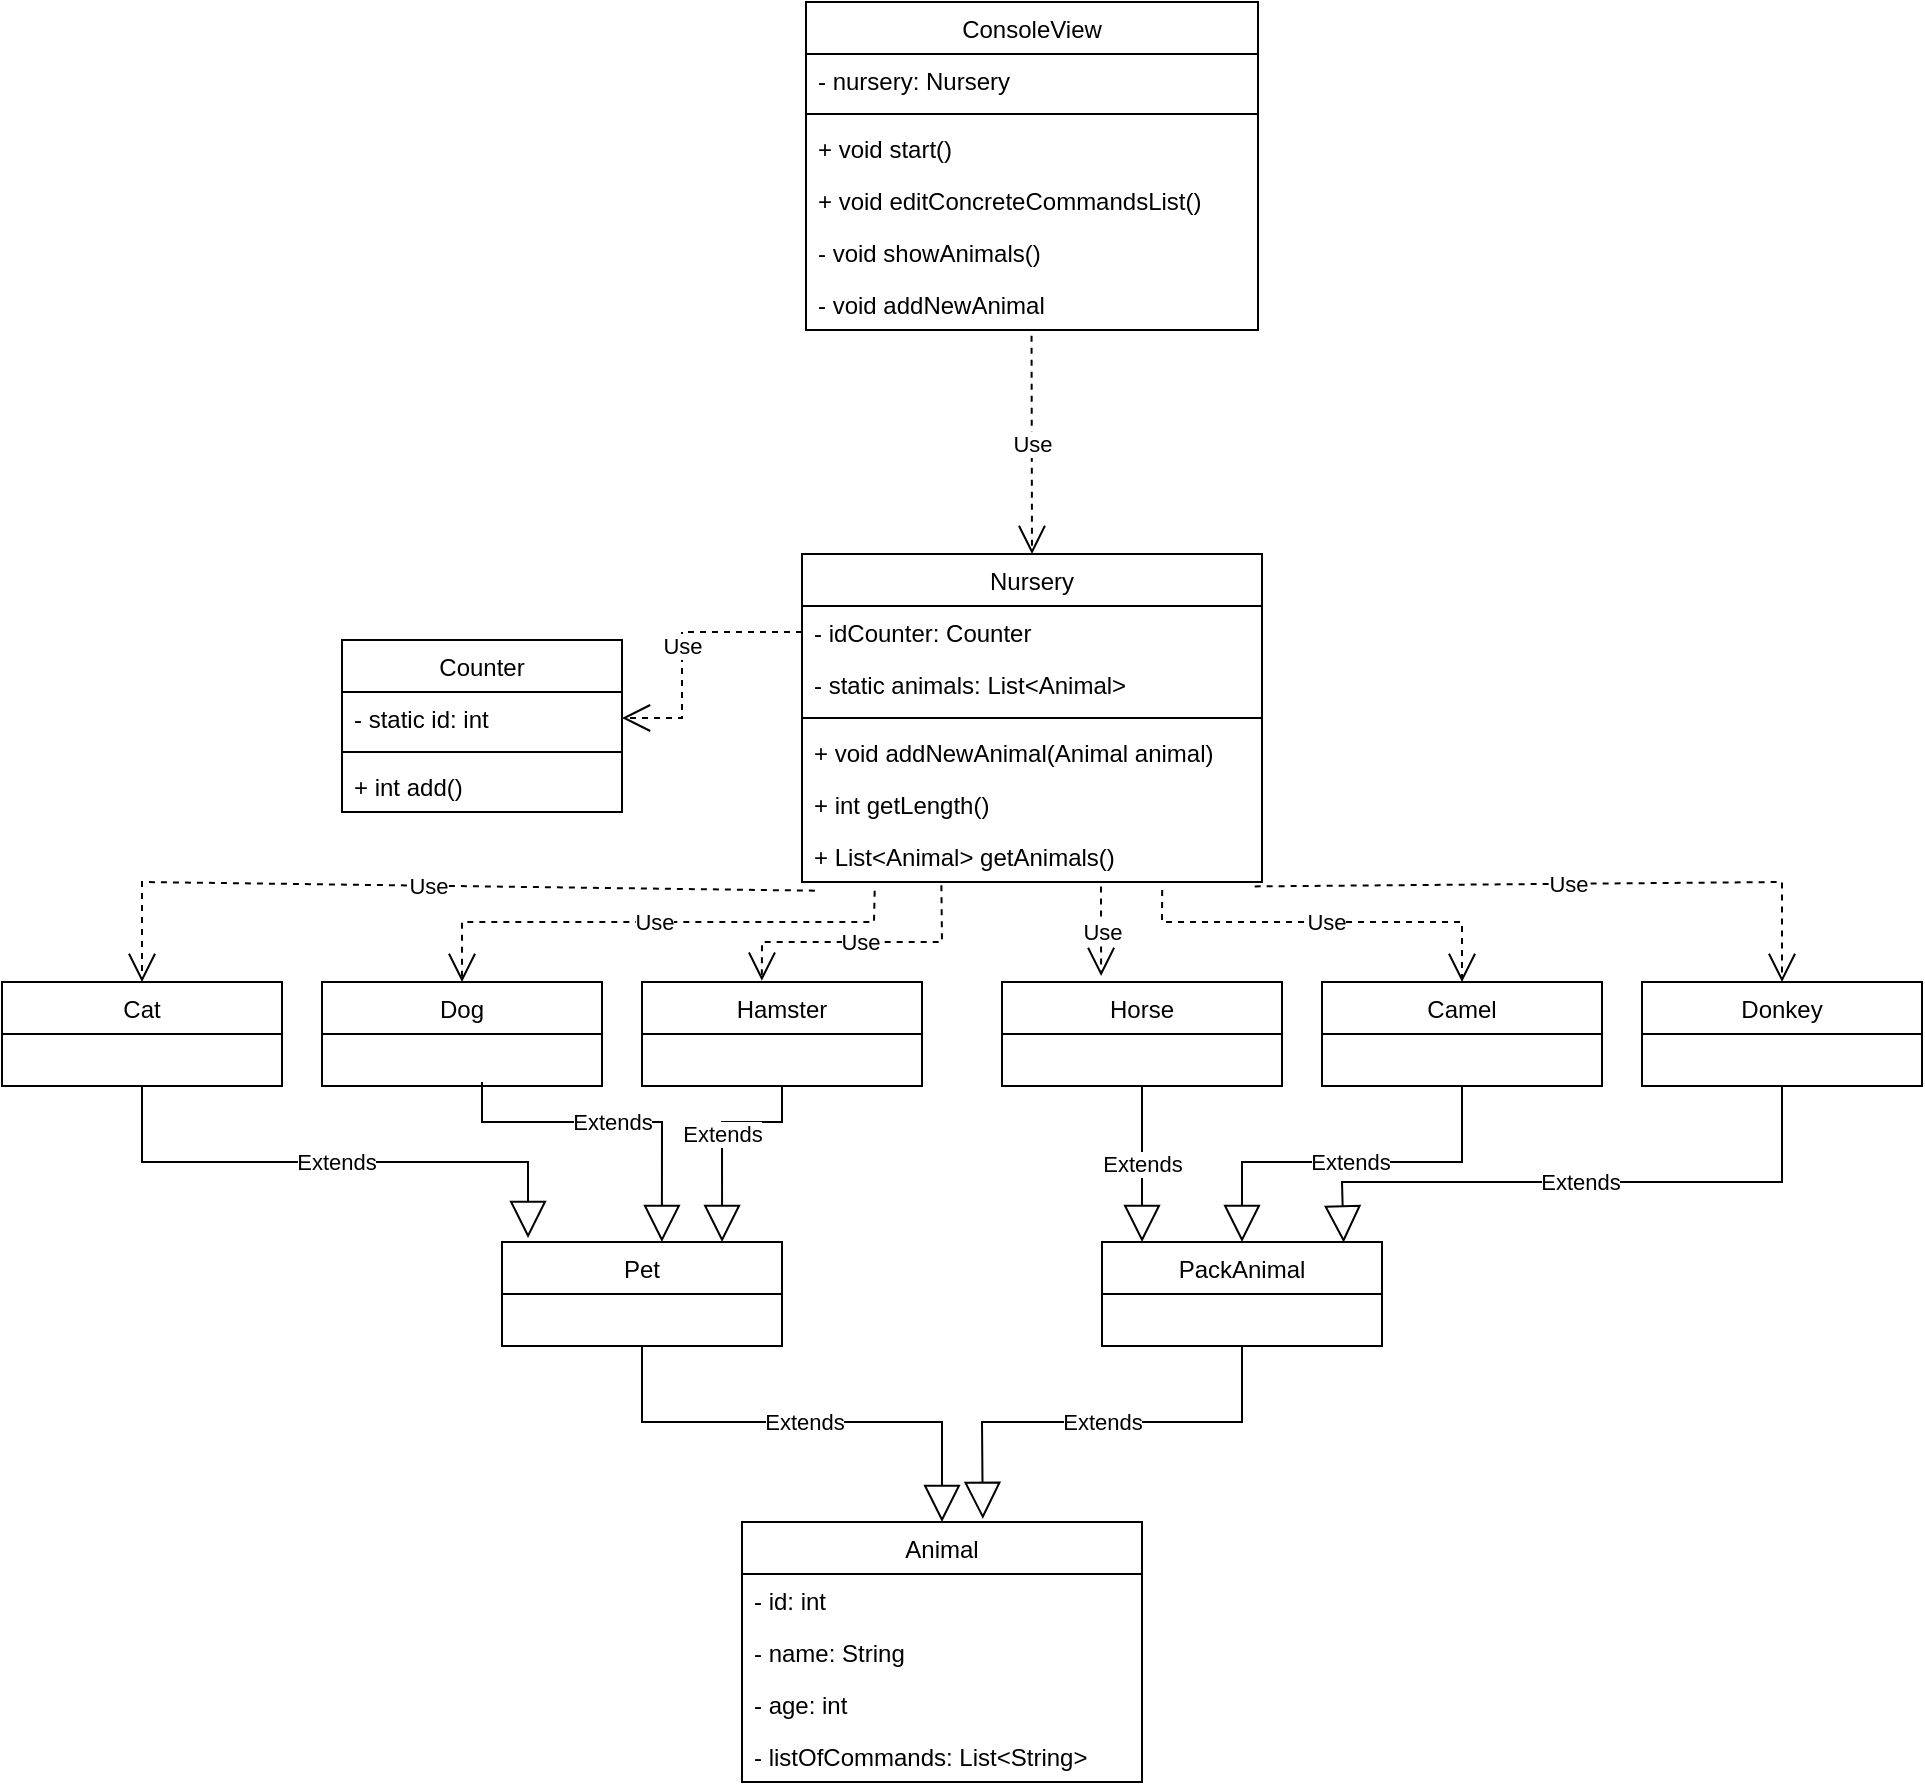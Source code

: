 <mxfile version="20.8.20" type="device"><diagram name="Страница 1" id="cHB1uZ_REsMs8Xwj32aD"><mxGraphModel dx="2560" dy="2158" grid="1" gridSize="10" guides="1" tooltips="1" connect="1" arrows="1" fold="1" page="1" pageScale="1" pageWidth="827" pageHeight="1169" math="0" shadow="0"><root><mxCell id="0"/><mxCell id="1" parent="0"/><mxCell id="97gvebQ6V_k6SNEaXFLj-2" value="Animal" style="swimlane;fontStyle=0;childLayout=stackLayout;horizontal=1;startSize=26;fillColor=none;horizontalStack=0;resizeParent=1;resizeParentMax=0;resizeLast=0;collapsible=1;marginBottom=0;" vertex="1" parent="1"><mxGeometry x="330" y="520" width="200" height="130" as="geometry"/></mxCell><mxCell id="97gvebQ6V_k6SNEaXFLj-3" value="- id: int  " style="text;strokeColor=none;fillColor=none;align=left;verticalAlign=top;spacingLeft=4;spacingRight=4;overflow=hidden;rotatable=0;points=[[0,0.5],[1,0.5]];portConstraint=eastwest;" vertex="1" parent="97gvebQ6V_k6SNEaXFLj-2"><mxGeometry y="26" width="200" height="26" as="geometry"/></mxCell><mxCell id="97gvebQ6V_k6SNEaXFLj-4" value="- name: String" style="text;strokeColor=none;fillColor=none;align=left;verticalAlign=top;spacingLeft=4;spacingRight=4;overflow=hidden;rotatable=0;points=[[0,0.5],[1,0.5]];portConstraint=eastwest;" vertex="1" parent="97gvebQ6V_k6SNEaXFLj-2"><mxGeometry y="52" width="200" height="26" as="geometry"/></mxCell><mxCell id="97gvebQ6V_k6SNEaXFLj-5" value="- age: int" style="text;strokeColor=none;fillColor=none;align=left;verticalAlign=top;spacingLeft=4;spacingRight=4;overflow=hidden;rotatable=0;points=[[0,0.5],[1,0.5]];portConstraint=eastwest;" vertex="1" parent="97gvebQ6V_k6SNEaXFLj-2"><mxGeometry y="78" width="200" height="26" as="geometry"/></mxCell><mxCell id="97gvebQ6V_k6SNEaXFLj-10" value="- listOfCommands: List&lt;String&gt;" style="text;strokeColor=none;fillColor=none;align=left;verticalAlign=top;spacingLeft=4;spacingRight=4;overflow=hidden;rotatable=0;points=[[0,0.5],[1,0.5]];portConstraint=eastwest;" vertex="1" parent="97gvebQ6V_k6SNEaXFLj-2"><mxGeometry y="104" width="200" height="26" as="geometry"/></mxCell><mxCell id="97gvebQ6V_k6SNEaXFLj-19" value="Pet" style="swimlane;fontStyle=0;childLayout=stackLayout;horizontal=1;startSize=26;fillColor=none;horizontalStack=0;resizeParent=1;resizeParentMax=0;resizeLast=0;collapsible=1;marginBottom=0;" vertex="1" parent="1"><mxGeometry x="210" y="380" width="140" height="52" as="geometry"/></mxCell><mxCell id="97gvebQ6V_k6SNEaXFLj-24" value="PackAnimal" style="swimlane;fontStyle=0;childLayout=stackLayout;horizontal=1;startSize=26;fillColor=none;horizontalStack=0;resizeParent=1;resizeParentMax=0;resizeLast=0;collapsible=1;marginBottom=0;" vertex="1" parent="1"><mxGeometry x="510" y="380" width="140" height="52" as="geometry"/></mxCell><mxCell id="97gvebQ6V_k6SNEaXFLj-28" value="Extends" style="endArrow=block;endSize=16;endFill=0;html=1;rounded=0;exitX=0.5;exitY=1;exitDx=0;exitDy=0;entryX=0.602;entryY=-0.012;entryDx=0;entryDy=0;entryPerimeter=0;" edge="1" parent="1" source="97gvebQ6V_k6SNEaXFLj-24" target="97gvebQ6V_k6SNEaXFLj-2"><mxGeometry width="160" relative="1" as="geometry"><mxPoint x="340" y="530" as="sourcePoint"/><mxPoint x="500" y="530" as="targetPoint"/><Array as="points"><mxPoint x="580" y="470"/><mxPoint x="450" y="470"/></Array></mxGeometry></mxCell><mxCell id="97gvebQ6V_k6SNEaXFLj-29" value="Extends" style="endArrow=block;endSize=16;endFill=0;html=1;rounded=0;exitX=0.5;exitY=1;exitDx=0;exitDy=0;entryX=0.5;entryY=0;entryDx=0;entryDy=0;" edge="1" parent="1" source="97gvebQ6V_k6SNEaXFLj-19" target="97gvebQ6V_k6SNEaXFLj-2"><mxGeometry width="160" relative="1" as="geometry"><mxPoint x="340" y="530" as="sourcePoint"/><mxPoint x="500" y="530" as="targetPoint"/><Array as="points"><mxPoint x="280" y="470"/><mxPoint x="430" y="470"/></Array></mxGeometry></mxCell><mxCell id="97gvebQ6V_k6SNEaXFLj-30" value="Cat" style="swimlane;fontStyle=0;childLayout=stackLayout;horizontal=1;startSize=26;fillColor=none;horizontalStack=0;resizeParent=1;resizeParentMax=0;resizeLast=0;collapsible=1;marginBottom=0;" vertex="1" parent="1"><mxGeometry x="-40" y="250" width="140" height="52" as="geometry"/></mxCell><mxCell id="97gvebQ6V_k6SNEaXFLj-34" value="Dog" style="swimlane;fontStyle=0;childLayout=stackLayout;horizontal=1;startSize=26;fillColor=none;horizontalStack=0;resizeParent=1;resizeParentMax=0;resizeLast=0;collapsible=1;marginBottom=0;" vertex="1" parent="1"><mxGeometry x="120" y="250" width="140" height="52" as="geometry"/></mxCell><mxCell id="97gvebQ6V_k6SNEaXFLj-38" value="Hamster" style="swimlane;fontStyle=0;childLayout=stackLayout;horizontal=1;startSize=26;fillColor=none;horizontalStack=0;resizeParent=1;resizeParentMax=0;resizeLast=0;collapsible=1;marginBottom=0;" vertex="1" parent="1"><mxGeometry x="280" y="250" width="140" height="52" as="geometry"/></mxCell><mxCell id="97gvebQ6V_k6SNEaXFLj-42" value="Horse" style="swimlane;fontStyle=0;childLayout=stackLayout;horizontal=1;startSize=26;fillColor=none;horizontalStack=0;resizeParent=1;resizeParentMax=0;resizeLast=0;collapsible=1;marginBottom=0;" vertex="1" parent="1"><mxGeometry x="460" y="250" width="140" height="52" as="geometry"/></mxCell><mxCell id="97gvebQ6V_k6SNEaXFLj-46" value="Camel" style="swimlane;fontStyle=0;childLayout=stackLayout;horizontal=1;startSize=26;fillColor=none;horizontalStack=0;resizeParent=1;resizeParentMax=0;resizeLast=0;collapsible=1;marginBottom=0;" vertex="1" parent="1"><mxGeometry x="620" y="250" width="140" height="52" as="geometry"/></mxCell><mxCell id="97gvebQ6V_k6SNEaXFLj-50" value="Donkey" style="swimlane;fontStyle=0;childLayout=stackLayout;horizontal=1;startSize=26;fillColor=none;horizontalStack=0;resizeParent=1;resizeParentMax=0;resizeLast=0;collapsible=1;marginBottom=0;" vertex="1" parent="1"><mxGeometry x="780" y="250" width="140" height="52" as="geometry"/></mxCell><mxCell id="97gvebQ6V_k6SNEaXFLj-54" value="Extends" style="endArrow=block;endSize=16;endFill=0;html=1;rounded=0;exitX=0.5;exitY=1;exitDx=0;exitDy=0;entryX=0.093;entryY=-0.038;entryDx=0;entryDy=0;entryPerimeter=0;" edge="1" parent="1" source="97gvebQ6V_k6SNEaXFLj-30" target="97gvebQ6V_k6SNEaXFLj-19"><mxGeometry width="160" relative="1" as="geometry"><mxPoint x="290" y="390" as="sourcePoint"/><mxPoint x="450" y="390" as="targetPoint"/><Array as="points"><mxPoint x="30" y="340"/><mxPoint x="223" y="340"/></Array></mxGeometry></mxCell><mxCell id="97gvebQ6V_k6SNEaXFLj-55" value="Extends" style="endArrow=block;endSize=16;endFill=0;html=1;rounded=0;entryX=0.571;entryY=0;entryDx=0;entryDy=0;entryPerimeter=0;" edge="1" parent="1" target="97gvebQ6V_k6SNEaXFLj-19"><mxGeometry width="160" relative="1" as="geometry"><mxPoint x="200" y="300" as="sourcePoint"/><mxPoint x="160" y="390" as="targetPoint"/><Array as="points"><mxPoint x="200" y="320"/><mxPoint x="290" y="320"/></Array></mxGeometry></mxCell><mxCell id="97gvebQ6V_k6SNEaXFLj-56" value="Extends" style="endArrow=block;endSize=16;endFill=0;html=1;rounded=0;exitX=0.5;exitY=1;exitDx=0;exitDy=0;entryX=0.786;entryY=0;entryDx=0;entryDy=0;entryPerimeter=0;" edge="1" parent="1" source="97gvebQ6V_k6SNEaXFLj-38" target="97gvebQ6V_k6SNEaXFLj-19"><mxGeometry width="160" relative="1" as="geometry"><mxPoint x="360" y="300" as="sourcePoint"/><mxPoint x="500" y="340" as="targetPoint"/><Array as="points"><mxPoint x="350" y="320"/><mxPoint x="320" y="320"/></Array></mxGeometry></mxCell><mxCell id="97gvebQ6V_k6SNEaXFLj-57" value="Extends" style="endArrow=block;endSize=16;endFill=0;html=1;rounded=0;exitX=0.5;exitY=1;exitDx=0;exitDy=0;entryX=0.863;entryY=0.004;entryDx=0;entryDy=0;entryPerimeter=0;" edge="1" parent="1" source="97gvebQ6V_k6SNEaXFLj-50" target="97gvebQ6V_k6SNEaXFLj-24"><mxGeometry width="160" relative="1" as="geometry"><mxPoint x="710" y="420" as="sourcePoint"/><mxPoint x="870" y="420" as="targetPoint"/><Array as="points"><mxPoint x="850" y="350"/><mxPoint x="630" y="350"/></Array></mxGeometry></mxCell><mxCell id="97gvebQ6V_k6SNEaXFLj-59" value="Extends" style="endArrow=block;endSize=16;endFill=0;html=1;rounded=0;exitX=0.5;exitY=1;exitDx=0;exitDy=0;entryX=0.5;entryY=0;entryDx=0;entryDy=0;" edge="1" parent="1" source="97gvebQ6V_k6SNEaXFLj-46" target="97gvebQ6V_k6SNEaXFLj-24"><mxGeometry width="160" relative="1" as="geometry"><mxPoint x="710" y="530" as="sourcePoint"/><mxPoint x="870" y="530" as="targetPoint"/><Array as="points"><mxPoint x="690" y="340"/><mxPoint x="580" y="340"/></Array></mxGeometry></mxCell><mxCell id="97gvebQ6V_k6SNEaXFLj-60" value="Extends" style="endArrow=block;endSize=16;endFill=0;html=1;rounded=0;exitX=0.5;exitY=1;exitDx=0;exitDy=0;entryX=0.143;entryY=0;entryDx=0;entryDy=0;entryPerimeter=0;" edge="1" parent="1" source="97gvebQ6V_k6SNEaXFLj-42" target="97gvebQ6V_k6SNEaXFLj-24"><mxGeometry width="160" relative="1" as="geometry"><mxPoint x="530" y="340" as="sourcePoint"/><mxPoint x="840" y="440" as="targetPoint"/></mxGeometry></mxCell><mxCell id="97gvebQ6V_k6SNEaXFLj-61" value="Nursery" style="swimlane;fontStyle=0;childLayout=stackLayout;horizontal=1;startSize=26;fillColor=none;horizontalStack=0;resizeParent=1;resizeParentMax=0;resizeLast=0;collapsible=1;marginBottom=0;" vertex="1" parent="1"><mxGeometry x="360" y="36" width="230" height="164" as="geometry"/></mxCell><mxCell id="97gvebQ6V_k6SNEaXFLj-62" value="- idCounter: Counter" style="text;strokeColor=none;fillColor=none;align=left;verticalAlign=top;spacingLeft=4;spacingRight=4;overflow=hidden;rotatable=0;points=[[0,0.5],[1,0.5]];portConstraint=eastwest;" vertex="1" parent="97gvebQ6V_k6SNEaXFLj-61"><mxGeometry y="26" width="230" height="26" as="geometry"/></mxCell><mxCell id="97gvebQ6V_k6SNEaXFLj-63" value="- static animals: List&lt;Animal&gt;" style="text;strokeColor=none;fillColor=none;align=left;verticalAlign=top;spacingLeft=4;spacingRight=4;overflow=hidden;rotatable=0;points=[[0,0.5],[1,0.5]];portConstraint=eastwest;" vertex="1" parent="97gvebQ6V_k6SNEaXFLj-61"><mxGeometry y="52" width="230" height="26" as="geometry"/></mxCell><mxCell id="97gvebQ6V_k6SNEaXFLj-84" value="" style="line;strokeWidth=1;fillColor=none;align=left;verticalAlign=middle;spacingTop=-1;spacingLeft=3;spacingRight=3;rotatable=0;labelPosition=right;points=[];portConstraint=eastwest;strokeColor=inherit;" vertex="1" parent="97gvebQ6V_k6SNEaXFLj-61"><mxGeometry y="78" width="230" height="8" as="geometry"/></mxCell><mxCell id="97gvebQ6V_k6SNEaXFLj-64" value="+ void addNewAnimal(Animal animal)" style="text;strokeColor=none;fillColor=none;align=left;verticalAlign=top;spacingLeft=4;spacingRight=4;overflow=hidden;rotatable=0;points=[[0,0.5],[1,0.5]];portConstraint=eastwest;" vertex="1" parent="97gvebQ6V_k6SNEaXFLj-61"><mxGeometry y="86" width="230" height="26" as="geometry"/></mxCell><mxCell id="97gvebQ6V_k6SNEaXFLj-70" value="+ int getLength()" style="text;strokeColor=none;fillColor=none;align=left;verticalAlign=top;spacingLeft=4;spacingRight=4;overflow=hidden;rotatable=0;points=[[0,0.5],[1,0.5]];portConstraint=eastwest;" vertex="1" parent="97gvebQ6V_k6SNEaXFLj-61"><mxGeometry y="112" width="230" height="26" as="geometry"/></mxCell><mxCell id="97gvebQ6V_k6SNEaXFLj-71" value="+ List&lt;Animal&gt; getAnimals()" style="text;strokeColor=none;fillColor=none;align=left;verticalAlign=top;spacingLeft=4;spacingRight=4;overflow=hidden;rotatable=0;points=[[0,0.5],[1,0.5]];portConstraint=eastwest;" vertex="1" parent="97gvebQ6V_k6SNEaXFLj-61"><mxGeometry y="138" width="230" height="26" as="geometry"/></mxCell><mxCell id="97gvebQ6V_k6SNEaXFLj-72" value="Counter" style="swimlane;fontStyle=0;childLayout=stackLayout;horizontal=1;startSize=26;fillColor=none;horizontalStack=0;resizeParent=1;resizeParentMax=0;resizeLast=0;collapsible=1;marginBottom=0;" vertex="1" parent="1"><mxGeometry x="130" y="79" width="140" height="86" as="geometry"/></mxCell><mxCell id="97gvebQ6V_k6SNEaXFLj-73" value="- static id: int" style="text;strokeColor=none;fillColor=none;align=left;verticalAlign=top;spacingLeft=4;spacingRight=4;overflow=hidden;rotatable=0;points=[[0,0.5],[1,0.5]];portConstraint=eastwest;" vertex="1" parent="97gvebQ6V_k6SNEaXFLj-72"><mxGeometry y="26" width="140" height="26" as="geometry"/></mxCell><mxCell id="97gvebQ6V_k6SNEaXFLj-85" value="" style="line;strokeWidth=1;fillColor=none;align=left;verticalAlign=middle;spacingTop=-1;spacingLeft=3;spacingRight=3;rotatable=0;labelPosition=right;points=[];portConstraint=eastwest;strokeColor=inherit;" vertex="1" parent="97gvebQ6V_k6SNEaXFLj-72"><mxGeometry y="52" width="140" height="8" as="geometry"/></mxCell><mxCell id="97gvebQ6V_k6SNEaXFLj-74" value="+ int add()" style="text;strokeColor=none;fillColor=none;align=left;verticalAlign=top;spacingLeft=4;spacingRight=4;overflow=hidden;rotatable=0;points=[[0,0.5],[1,0.5]];portConstraint=eastwest;" vertex="1" parent="97gvebQ6V_k6SNEaXFLj-72"><mxGeometry y="60" width="140" height="26" as="geometry"/></mxCell><mxCell id="97gvebQ6V_k6SNEaXFLj-77" value="Use" style="endArrow=open;endSize=12;dashed=1;html=1;rounded=0;exitX=0;exitY=0.5;exitDx=0;exitDy=0;entryX=1;entryY=0.5;entryDx=0;entryDy=0;" edge="1" parent="1" source="97gvebQ6V_k6SNEaXFLj-62" target="97gvebQ6V_k6SNEaXFLj-73"><mxGeometry width="160" relative="1" as="geometry"><mxPoint x="-100" y="160" as="sourcePoint"/><mxPoint x="60" y="160" as="targetPoint"/><Array as="points"><mxPoint x="300" y="75"/><mxPoint x="300" y="118"/></Array></mxGeometry></mxCell><mxCell id="97gvebQ6V_k6SNEaXFLj-78" value="Use" style="endArrow=open;endSize=12;dashed=1;html=1;rounded=0;exitX=0.303;exitY=1.064;exitDx=0;exitDy=0;exitPerimeter=0;entryX=0.428;entryY=-0.012;entryDx=0;entryDy=0;entryPerimeter=0;" edge="1" parent="1" source="97gvebQ6V_k6SNEaXFLj-71" target="97gvebQ6V_k6SNEaXFLj-38"><mxGeometry width="160" relative="1" as="geometry"><mxPoint x="-110" y="150" as="sourcePoint"/><mxPoint x="50" y="150" as="targetPoint"/><Array as="points"><mxPoint x="430" y="230"/><mxPoint x="340" y="230"/></Array></mxGeometry></mxCell><mxCell id="97gvebQ6V_k6SNEaXFLj-79" value="Use" style="endArrow=open;endSize=12;dashed=1;html=1;rounded=0;exitX=0.65;exitY=1.085;exitDx=0;exitDy=0;exitPerimeter=0;entryX=0.354;entryY=-0.058;entryDx=0;entryDy=0;entryPerimeter=0;" edge="1" parent="1" source="97gvebQ6V_k6SNEaXFLj-71" target="97gvebQ6V_k6SNEaXFLj-42"><mxGeometry width="160" relative="1" as="geometry"><mxPoint x="-110" y="110" as="sourcePoint"/><mxPoint x="50" y="110" as="targetPoint"/></mxGeometry></mxCell><mxCell id="97gvebQ6V_k6SNEaXFLj-80" value="Use" style="endArrow=open;endSize=12;dashed=1;html=1;rounded=0;exitX=0.783;exitY=1.154;exitDx=0;exitDy=0;exitPerimeter=0;entryX=0.5;entryY=0;entryDx=0;entryDy=0;" edge="1" parent="1" source="97gvebQ6V_k6SNEaXFLj-71" target="97gvebQ6V_k6SNEaXFLj-46"><mxGeometry width="160" relative="1" as="geometry"><mxPoint x="-110" y="80" as="sourcePoint"/><mxPoint x="50" y="80" as="targetPoint"/><Array as="points"><mxPoint x="540" y="220"/><mxPoint x="690" y="220"/></Array></mxGeometry></mxCell><mxCell id="97gvebQ6V_k6SNEaXFLj-81" value="Use" style="endArrow=open;endSize=12;dashed=1;html=1;rounded=0;exitX=0.158;exitY=1.167;exitDx=0;exitDy=0;exitPerimeter=0;entryX=0.5;entryY=0;entryDx=0;entryDy=0;" edge="1" parent="1" source="97gvebQ6V_k6SNEaXFLj-71" target="97gvebQ6V_k6SNEaXFLj-34"><mxGeometry width="160" relative="1" as="geometry"><mxPoint x="-120" y="180" as="sourcePoint"/><mxPoint x="40" y="180" as="targetPoint"/><Array as="points"><mxPoint x="396" y="220"/><mxPoint x="190" y="220"/></Array></mxGeometry></mxCell><mxCell id="97gvebQ6V_k6SNEaXFLj-82" value="Use" style="endArrow=open;endSize=12;dashed=1;html=1;rounded=0;exitX=0.984;exitY=1.085;exitDx=0;exitDy=0;exitPerimeter=0;entryX=0.5;entryY=0;entryDx=0;entryDy=0;" edge="1" parent="1" source="97gvebQ6V_k6SNEaXFLj-71" target="97gvebQ6V_k6SNEaXFLj-50"><mxGeometry width="160" relative="1" as="geometry"><mxPoint x="-110" y="60" as="sourcePoint"/><mxPoint x="50" y="60" as="targetPoint"/><Array as="points"><mxPoint x="850" y="200"/></Array></mxGeometry></mxCell><mxCell id="97gvebQ6V_k6SNEaXFLj-83" value="Use" style="endArrow=open;endSize=12;dashed=1;html=1;rounded=0;exitX=0.028;exitY=1.167;exitDx=0;exitDy=0;exitPerimeter=0;entryX=0.5;entryY=0;entryDx=0;entryDy=0;" edge="1" parent="1" source="97gvebQ6V_k6SNEaXFLj-71" target="97gvebQ6V_k6SNEaXFLj-30"><mxGeometry width="160" relative="1" as="geometry"><mxPoint x="120" y="190" as="sourcePoint"/><mxPoint x="280" y="190" as="targetPoint"/><Array as="points"><mxPoint x="30" y="200"/></Array></mxGeometry></mxCell><mxCell id="97gvebQ6V_k6SNEaXFLj-86" value="ConsoleView" style="swimlane;fontStyle=0;childLayout=stackLayout;horizontal=1;startSize=26;fillColor=none;horizontalStack=0;resizeParent=1;resizeParentMax=0;resizeLast=0;collapsible=1;marginBottom=0;" vertex="1" parent="1"><mxGeometry x="362" y="-240" width="226" height="164" as="geometry"/></mxCell><mxCell id="97gvebQ6V_k6SNEaXFLj-87" value="- nursery: Nursery" style="text;strokeColor=none;fillColor=none;align=left;verticalAlign=top;spacingLeft=4;spacingRight=4;overflow=hidden;rotatable=0;points=[[0,0.5],[1,0.5]];portConstraint=eastwest;" vertex="1" parent="97gvebQ6V_k6SNEaXFLj-86"><mxGeometry y="26" width="226" height="26" as="geometry"/></mxCell><mxCell id="97gvebQ6V_k6SNEaXFLj-90" value="" style="line;strokeWidth=1;fillColor=none;align=left;verticalAlign=middle;spacingTop=-1;spacingLeft=3;spacingRight=3;rotatable=0;labelPosition=right;points=[];portConstraint=eastwest;strokeColor=inherit;" vertex="1" parent="97gvebQ6V_k6SNEaXFLj-86"><mxGeometry y="52" width="226" height="8" as="geometry"/></mxCell><mxCell id="97gvebQ6V_k6SNEaXFLj-88" value="+ void start()" style="text;strokeColor=none;fillColor=none;align=left;verticalAlign=top;spacingLeft=4;spacingRight=4;overflow=hidden;rotatable=0;points=[[0,0.5],[1,0.5]];portConstraint=eastwest;" vertex="1" parent="97gvebQ6V_k6SNEaXFLj-86"><mxGeometry y="60" width="226" height="26" as="geometry"/></mxCell><mxCell id="97gvebQ6V_k6SNEaXFLj-89" value="+ void editConcreteCommandsList()" style="text;strokeColor=none;fillColor=none;align=left;verticalAlign=top;spacingLeft=4;spacingRight=4;overflow=hidden;rotatable=0;points=[[0,0.5],[1,0.5]];portConstraint=eastwest;" vertex="1" parent="97gvebQ6V_k6SNEaXFLj-86"><mxGeometry y="86" width="226" height="26" as="geometry"/></mxCell><mxCell id="97gvebQ6V_k6SNEaXFLj-91" value="- void showAnimals()" style="text;strokeColor=none;fillColor=none;align=left;verticalAlign=top;spacingLeft=4;spacingRight=4;overflow=hidden;rotatable=0;points=[[0,0.5],[1,0.5]];portConstraint=eastwest;" vertex="1" parent="97gvebQ6V_k6SNEaXFLj-86"><mxGeometry y="112" width="226" height="26" as="geometry"/></mxCell><mxCell id="97gvebQ6V_k6SNEaXFLj-92" value="- void addNewAnimal" style="text;strokeColor=none;fillColor=none;align=left;verticalAlign=top;spacingLeft=4;spacingRight=4;overflow=hidden;rotatable=0;points=[[0,0.5],[1,0.5]];portConstraint=eastwest;" vertex="1" parent="97gvebQ6V_k6SNEaXFLj-86"><mxGeometry y="138" width="226" height="26" as="geometry"/></mxCell><mxCell id="97gvebQ6V_k6SNEaXFLj-93" value="Use" style="endArrow=open;endSize=12;dashed=1;html=1;rounded=0;exitX=0.499;exitY=1.109;exitDx=0;exitDy=0;exitPerimeter=0;entryX=0.5;entryY=0;entryDx=0;entryDy=0;" edge="1" parent="1" source="97gvebQ6V_k6SNEaXFLj-92" target="97gvebQ6V_k6SNEaXFLj-61"><mxGeometry width="160" relative="1" as="geometry"><mxPoint x="470" y="-30" as="sourcePoint"/><mxPoint x="630" y="-30" as="targetPoint"/></mxGeometry></mxCell></root></mxGraphModel></diagram></mxfile>